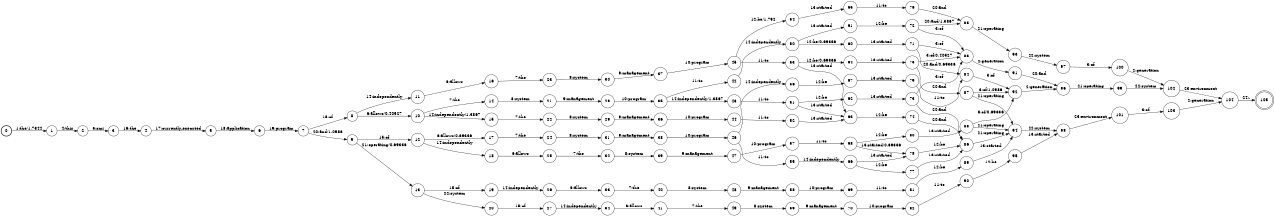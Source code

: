 digraph FST {
rankdir = LR;
size = "8.5,11";
label = "";
center = 1;
orientation = Portrait;
ranksep = "0.4";
nodesep = "0.25";
0 [label = "0", shape = circle, style = bold, fontsize = 14]
	0 -> 1 [label = "1:the/1.7344", fontsize = 14];
1 [label = "1", shape = circle, style = solid, fontsize = 14]
	1 -> 2 [label = "4:this", fontsize = 14];
2 [label = "2", shape = circle, style = solid, fontsize = 14]
	2 -> 3 [label = "5:smi", fontsize = 14];
3 [label = "3", shape = circle, style = solid, fontsize = 14]
	3 -> 4 [label = "16:the", fontsize = 14];
4 [label = "4", shape = circle, style = solid, fontsize = 14]
	4 -> 5 [label = "17:currently-executed", fontsize = 14];
5 [label = "5", shape = circle, style = solid, fontsize = 14]
	5 -> 6 [label = "18:application", fontsize = 14];
6 [label = "6", shape = circle, style = solid, fontsize = 14]
	6 -> 7 [label = "19:program", fontsize = 14];
7 [label = "7", shape = circle, style = solid, fontsize = 14]
	7 -> 8 [label = "15:of", fontsize = 14];
	7 -> 9 [label = "20:and/1.0986", fontsize = 14];
8 [label = "8", shape = circle, style = solid, fontsize = 14]
	8 -> 10 [label = "6:allows/0.40527", fontsize = 14];
	8 -> 11 [label = "14:independently", fontsize = 14];
9 [label = "9", shape = circle, style = solid, fontsize = 14]
	9 -> 12 [label = "15:of", fontsize = 14];
	9 -> 13 [label = "21:operating/0.69336", fontsize = 14];
10 [label = "10", shape = circle, style = solid, fontsize = 14]
	10 -> 14 [label = "7:the", fontsize = 14];
	10 -> 15 [label = "14:independently/1.3867", fontsize = 14];
11 [label = "11", shape = circle, style = solid, fontsize = 14]
	11 -> 16 [label = "6:allows", fontsize = 14];
12 [label = "12", shape = circle, style = solid, fontsize = 14]
	12 -> 17 [label = "6:allows/0.69336", fontsize = 14];
	12 -> 18 [label = "14:independently", fontsize = 14];
13 [label = "13", shape = circle, style = solid, fontsize = 14]
	13 -> 20 [label = "22:system", fontsize = 14];
	13 -> 19 [label = "15:of", fontsize = 14];
14 [label = "14", shape = circle, style = solid, fontsize = 14]
	14 -> 21 [label = "8:system", fontsize = 14];
15 [label = "15", shape = circle, style = solid, fontsize = 14]
	15 -> 22 [label = "7:the", fontsize = 14];
16 [label = "16", shape = circle, style = solid, fontsize = 14]
	16 -> 23 [label = "7:the", fontsize = 14];
17 [label = "17", shape = circle, style = solid, fontsize = 14]
	17 -> 24 [label = "7:the", fontsize = 14];
18 [label = "18", shape = circle, style = solid, fontsize = 14]
	18 -> 25 [label = "6:allows", fontsize = 14];
19 [label = "19", shape = circle, style = solid, fontsize = 14]
	19 -> 26 [label = "14:independently", fontsize = 14];
20 [label = "20", shape = circle, style = solid, fontsize = 14]
	20 -> 27 [label = "15:of", fontsize = 14];
21 [label = "21", shape = circle, style = solid, fontsize = 14]
	21 -> 28 [label = "9:management", fontsize = 14];
22 [label = "22", shape = circle, style = solid, fontsize = 14]
	22 -> 29 [label = "8:system", fontsize = 14];
23 [label = "23", shape = circle, style = solid, fontsize = 14]
	23 -> 30 [label = "8:system", fontsize = 14];
24 [label = "24", shape = circle, style = solid, fontsize = 14]
	24 -> 31 [label = "8:system", fontsize = 14];
25 [label = "25", shape = circle, style = solid, fontsize = 14]
	25 -> 32 [label = "7:the", fontsize = 14];
26 [label = "26", shape = circle, style = solid, fontsize = 14]
	26 -> 33 [label = "6:allows", fontsize = 14];
27 [label = "27", shape = circle, style = solid, fontsize = 14]
	27 -> 34 [label = "14:independently", fontsize = 14];
28 [label = "28", shape = circle, style = solid, fontsize = 14]
	28 -> 35 [label = "10:program", fontsize = 14];
29 [label = "29", shape = circle, style = solid, fontsize = 14]
	29 -> 36 [label = "9:management", fontsize = 14];
30 [label = "30", shape = circle, style = solid, fontsize = 14]
	30 -> 37 [label = "9:management", fontsize = 14];
31 [label = "31", shape = circle, style = solid, fontsize = 14]
	31 -> 38 [label = "9:management", fontsize = 14];
32 [label = "32", shape = circle, style = solid, fontsize = 14]
	32 -> 39 [label = "8:system", fontsize = 14];
33 [label = "33", shape = circle, style = solid, fontsize = 14]
	33 -> 40 [label = "7:the", fontsize = 14];
34 [label = "34", shape = circle, style = solid, fontsize = 14]
	34 -> 41 [label = "6:allows", fontsize = 14];
35 [label = "35", shape = circle, style = solid, fontsize = 14]
	35 -> 42 [label = "11:to", fontsize = 14];
	35 -> 43 [label = "14:independently/1.3867", fontsize = 14];
36 [label = "36", shape = circle, style = solid, fontsize = 14]
	36 -> 44 [label = "10:program", fontsize = 14];
37 [label = "37", shape = circle, style = solid, fontsize = 14]
	37 -> 45 [label = "10:program", fontsize = 14];
38 [label = "38", shape = circle, style = solid, fontsize = 14]
	38 -> 46 [label = "10:program", fontsize = 14];
39 [label = "39", shape = circle, style = solid, fontsize = 14]
	39 -> 47 [label = "9:management", fontsize = 14];
40 [label = "40", shape = circle, style = solid, fontsize = 14]
	40 -> 48 [label = "8:system", fontsize = 14];
41 [label = "41", shape = circle, style = solid, fontsize = 14]
	41 -> 49 [label = "7:the", fontsize = 14];
42 [label = "42", shape = circle, style = solid, fontsize = 14]
	42 -> 50 [label = "14:independently", fontsize = 14];
43 [label = "43", shape = circle, style = solid, fontsize = 14]
	43 -> 51 [label = "11:to", fontsize = 14];
44 [label = "44", shape = circle, style = solid, fontsize = 14]
	44 -> 52 [label = "11:to", fontsize = 14];
45 [label = "45", shape = circle, style = solid, fontsize = 14]
	45 -> 53 [label = "11:to", fontsize = 14];
	45 -> 54 [label = "12:be/1.792", fontsize = 14];
46 [label = "46", shape = circle, style = solid, fontsize = 14]
	46 -> 55 [label = "11:to", fontsize = 14];
	46 -> 56 [label = "14:independently", fontsize = 14];
47 [label = "47", shape = circle, style = solid, fontsize = 14]
	47 -> 57 [label = "10:program", fontsize = 14];
48 [label = "48", shape = circle, style = solid, fontsize = 14]
	48 -> 58 [label = "9:management", fontsize = 14];
49 [label = "49", shape = circle, style = solid, fontsize = 14]
	49 -> 59 [label = "8:system", fontsize = 14];
50 [label = "50", shape = circle, style = solid, fontsize = 14]
	50 -> 60 [label = "12:be/0.69336", fontsize = 14];
	50 -> 61 [label = "13:started", fontsize = 14];
51 [label = "51", shape = circle, style = solid, fontsize = 14]
	51 -> 62 [label = "12:be", fontsize = 14];
	51 -> 63 [label = "13:started", fontsize = 14];
52 [label = "52", shape = circle, style = solid, fontsize = 14]
	52 -> 63 [label = "13:started", fontsize = 14];
53 [label = "53", shape = circle, style = solid, fontsize = 14]
	53 -> 64 [label = "12:be/0.69336", fontsize = 14];
	53 -> 63 [label = "13:started", fontsize = 14];
54 [label = "54", shape = circle, style = solid, fontsize = 14]
	54 -> 65 [label = "13:started", fontsize = 14];
55 [label = "55", shape = circle, style = solid, fontsize = 14]
	55 -> 66 [label = "14:independently", fontsize = 14];
56 [label = "56", shape = circle, style = solid, fontsize = 14]
	56 -> 67 [label = "12:be", fontsize = 14];
57 [label = "57", shape = circle, style = solid, fontsize = 14]
	57 -> 68 [label = "11:to", fontsize = 14];
58 [label = "58", shape = circle, style = solid, fontsize = 14]
	58 -> 69 [label = "10:program", fontsize = 14];
59 [label = "59", shape = circle, style = solid, fontsize = 14]
	59 -> 70 [label = "9:management", fontsize = 14];
60 [label = "60", shape = circle, style = solid, fontsize = 14]
	60 -> 71 [label = "13:started", fontsize = 14];
61 [label = "61", shape = circle, style = solid, fontsize = 14]
	61 -> 72 [label = "12:be", fontsize = 14];
62 [label = "62", shape = circle, style = solid, fontsize = 14]
	62 -> 73 [label = "13:started", fontsize = 14];
63 [label = "63", shape = circle, style = solid, fontsize = 14]
	63 -> 74 [label = "12:be", fontsize = 14];
64 [label = "64", shape = circle, style = solid, fontsize = 14]
	64 -> 75 [label = "13:started", fontsize = 14];
65 [label = "65", shape = circle, style = solid, fontsize = 14]
	65 -> 76 [label = "11:to", fontsize = 14];
66 [label = "66", shape = circle, style = solid, fontsize = 14]
	66 -> 77 [label = "12:be", fontsize = 14];
	66 -> 78 [label = "13:started", fontsize = 14];
67 [label = "67", shape = circle, style = solid, fontsize = 14]
	67 -> 79 [label = "13:started", fontsize = 14];
68 [label = "68", shape = circle, style = solid, fontsize = 14]
	68 -> 80 [label = "12:be", fontsize = 14];
	68 -> 78 [label = "13:started/0.69336", fontsize = 14];
69 [label = "69", shape = circle, style = solid, fontsize = 14]
	69 -> 81 [label = "11:to", fontsize = 14];
70 [label = "70", shape = circle, style = solid, fontsize = 14]
	70 -> 82 [label = "10:program", fontsize = 14];
71 [label = "71", shape = circle, style = solid, fontsize = 14]
	71 -> 83 [label = "3:of", fontsize = 14];
	71 -> 84 [label = "20:and/0.69336", fontsize = 14];
72 [label = "72", shape = circle, style = solid, fontsize = 14]
	72 -> 83 [label = "3:of", fontsize = 14];
	72 -> 85 [label = "20:and/1.3867", fontsize = 14];
73 [label = "73", shape = circle, style = solid, fontsize = 14]
	73 -> 83 [label = "3:of", fontsize = 14];
	73 -> 86 [label = "20:and", fontsize = 14];
74 [label = "74", shape = circle, style = solid, fontsize = 14]
	74 -> 86 [label = "20:and", fontsize = 14];
75 [label = "75", shape = circle, style = solid, fontsize = 14]
	75 -> 83 [label = "3:of/0.40527", fontsize = 14];
	75 -> 87 [label = "20:and", fontsize = 14];
76 [label = "76", shape = circle, style = solid, fontsize = 14]
	76 -> 85 [label = "20:and", fontsize = 14];
77 [label = "77", shape = circle, style = solid, fontsize = 14]
	77 -> 86 [label = "13:started", fontsize = 14];
78 [label = "78", shape = circle, style = solid, fontsize = 14]
	78 -> 86 [label = "12:be", fontsize = 14];
79 [label = "79", shape = circle, style = solid, fontsize = 14]
	79 -> 84 [label = "11:to", fontsize = 14];
80 [label = "80", shape = circle, style = solid, fontsize = 14]
	80 -> 88 [label = "13:started", fontsize = 14];
81 [label = "81", shape = circle, style = solid, fontsize = 14]
	81 -> 89 [label = "12:be", fontsize = 14];
82 [label = "82", shape = circle, style = solid, fontsize = 14]
	82 -> 90 [label = "11:to", fontsize = 14];
83 [label = "83", shape = circle, style = solid, fontsize = 14]
	83 -> 91 [label = "2:generation", fontsize = 14];
84 [label = "84", shape = circle, style = solid, fontsize = 14]
	84 -> 92 [label = "3:of", fontsize = 14];
85 [label = "85", shape = circle, style = solid, fontsize = 14]
	85 -> 93 [label = "21:operating", fontsize = 14];
86 [label = "86", shape = circle, style = solid, fontsize = 14]
	86 -> 94 [label = "21:operating", fontsize = 14];
87 [label = "87", shape = circle, style = solid, fontsize = 14]
	87 -> 92 [label = "3:of/1.0986", fontsize = 14];
	87 -> 94 [label = "21:operating", fontsize = 14];
88 [label = "88", shape = circle, style = solid, fontsize = 14]
	88 -> 92 [label = "3:of/0.69336", fontsize = 14];
	88 -> 94 [label = "21:operating", fontsize = 14];
89 [label = "89", shape = circle, style = solid, fontsize = 14]
	89 -> 94 [label = "13:started", fontsize = 14];
90 [label = "90", shape = circle, style = solid, fontsize = 14]
	90 -> 95 [label = "12:be", fontsize = 14];
91 [label = "91", shape = circle, style = solid, fontsize = 14]
	91 -> 96 [label = "20:and", fontsize = 14];
92 [label = "92", shape = circle, style = solid, fontsize = 14]
	92 -> 96 [label = "2:generation", fontsize = 14];
93 [label = "93", shape = circle, style = solid, fontsize = 14]
	93 -> 97 [label = "22:system", fontsize = 14];
94 [label = "94", shape = circle, style = solid, fontsize = 14]
	94 -> 98 [label = "22:system", fontsize = 14];
95 [label = "95", shape = circle, style = solid, fontsize = 14]
	95 -> 98 [label = "13:started", fontsize = 14];
96 [label = "96", shape = circle, style = solid, fontsize = 14]
	96 -> 99 [label = "21:operating", fontsize = 14];
97 [label = "97", shape = circle, style = solid, fontsize = 14]
	97 -> 100 [label = "3:of", fontsize = 14];
98 [label = "98", shape = circle, style = solid, fontsize = 14]
	98 -> 101 [label = "23:environment", fontsize = 14];
99 [label = "99", shape = circle, style = solid, fontsize = 14]
	99 -> 102 [label = "22:system", fontsize = 14];
100 [label = "100", shape = circle, style = solid, fontsize = 14]
	100 -> 102 [label = "2:generation", fontsize = 14];
101 [label = "101", shape = circle, style = solid, fontsize = 14]
	101 -> 103 [label = "3:of", fontsize = 14];
102 [label = "102", shape = circle, style = solid, fontsize = 14]
	102 -> 104 [label = "23:environment", fontsize = 14];
103 [label = "103", shape = circle, style = solid, fontsize = 14]
	103 -> 104 [label = "2:generation", fontsize = 14];
104 [label = "104", shape = circle, style = solid, fontsize = 14]
	104 -> 105 [label = "24:.", fontsize = 14];
105 [label = "105", shape = doublecircle, style = solid, fontsize = 14]
}
